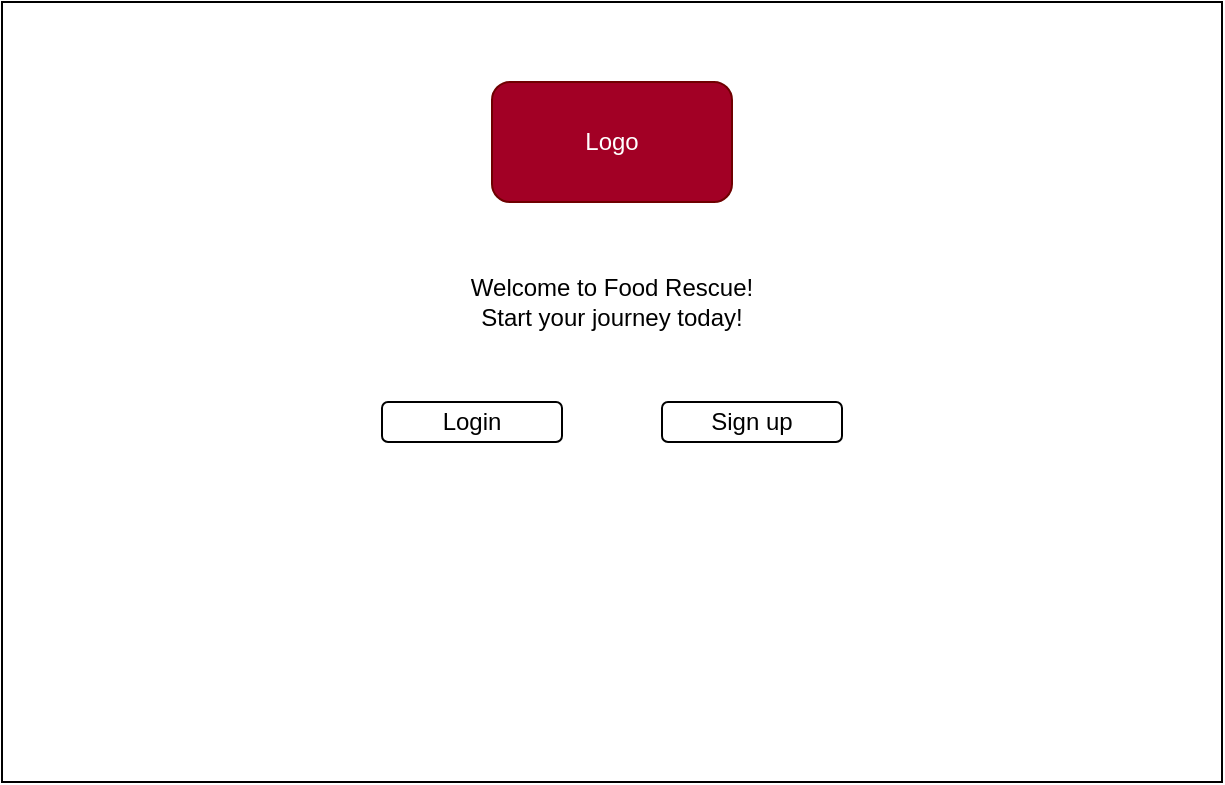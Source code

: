 <mxfile version="20.2.0" type="device"><diagram id="-A709yYlvs27rHdCmkD1" name="Page-1"><mxGraphModel dx="868" dy="450" grid="1" gridSize="10" guides="1" tooltips="1" connect="1" arrows="1" fold="1" page="1" pageScale="1" pageWidth="850" pageHeight="1100" math="0" shadow="0"><root><mxCell id="0"/><mxCell id="1" parent="0"/><mxCell id="kc-VZHe4BEXegS-Eopqd-2" value="" style="rounded=0;whiteSpace=wrap;html=1;" vertex="1" parent="1"><mxGeometry x="120" y="60" width="610" height="390" as="geometry"/></mxCell><mxCell id="kc-VZHe4BEXegS-Eopqd-3" value="&lt;font color=&quot;#ffffff&quot;&gt;Logo&lt;/font&gt;" style="rounded=1;whiteSpace=wrap;html=1;fillColor=#a20025;strokeColor=#6F0000;fontColor=#ffffff;" vertex="1" parent="1"><mxGeometry x="365" y="100" width="120" height="60" as="geometry"/></mxCell><mxCell id="kc-VZHe4BEXegS-Eopqd-4" value="&lt;font&gt;Welcome to Food Rescue!&lt;br&gt;Start your journey today!&lt;/font&gt;" style="rounded=0;whiteSpace=wrap;html=1;fontColor=#000000;strokeColor=none;" vertex="1" parent="1"><mxGeometry x="265" y="180" width="320" height="60" as="geometry"/></mxCell><mxCell id="kc-VZHe4BEXegS-Eopqd-7" value="Login" style="rounded=1;whiteSpace=wrap;html=1;fontColor=#000000;fillColor=#FFFFFF;" vertex="1" parent="1"><mxGeometry x="310" y="260" width="90" height="20" as="geometry"/></mxCell><mxCell id="kc-VZHe4BEXegS-Eopqd-8" value="Sign up" style="rounded=1;whiteSpace=wrap;html=1;fontColor=#000000;fillColor=#FFFFFF;" vertex="1" parent="1"><mxGeometry x="450" y="260" width="90" height="20" as="geometry"/></mxCell></root></mxGraphModel></diagram></mxfile>